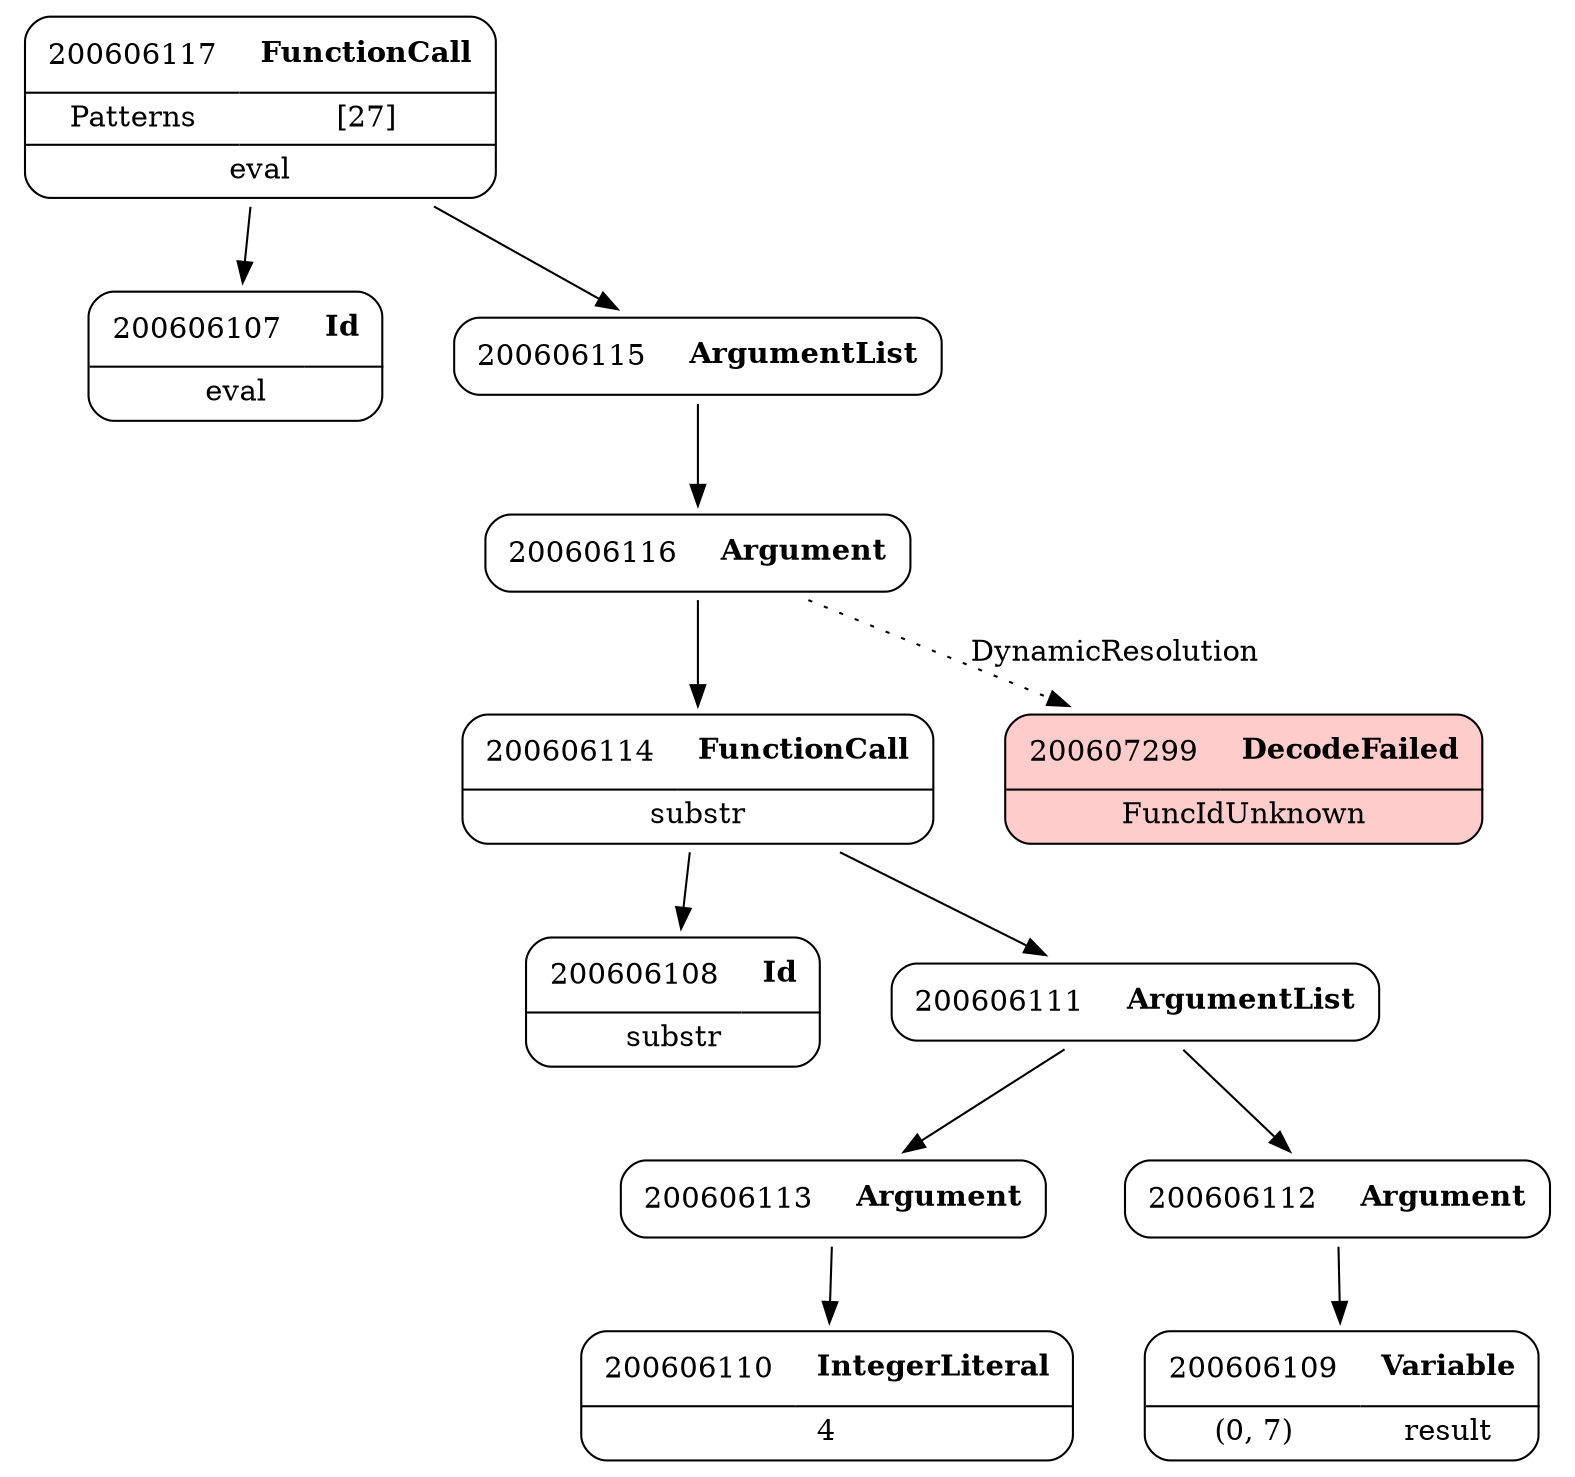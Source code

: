 digraph ast {
node [shape=none];
200606117 [label=<<TABLE border='1' cellspacing='0' cellpadding='10' style='rounded' ><TR><TD border='0'>200606117</TD><TD border='0'><B>FunctionCall</B></TD></TR><HR/><TR><TD border='0' cellpadding='5'>Patterns</TD><TD border='0' cellpadding='5'>[27]</TD></TR><HR/><TR><TD border='0' cellpadding='5' colspan='2'>eval</TD></TR></TABLE>>];
200606117 -> 200606107 [weight=2];
200606117 -> 200606115 [weight=2];
200606116 [label=<<TABLE border='1' cellspacing='0' cellpadding='10' style='rounded' ><TR><TD border='0'>200606116</TD><TD border='0'><B>Argument</B></TD></TR></TABLE>>];
200606116 -> 200606114 [weight=2];
200606116 -> 200607299 [style=dotted,label=DynamicResolution];
200606113 [label=<<TABLE border='1' cellspacing='0' cellpadding='10' style='rounded' ><TR><TD border='0'>200606113</TD><TD border='0'><B>Argument</B></TD></TR></TABLE>>];
200606113 -> 200606110 [weight=2];
200606112 [label=<<TABLE border='1' cellspacing='0' cellpadding='10' style='rounded' ><TR><TD border='0'>200606112</TD><TD border='0'><B>Argument</B></TD></TR></TABLE>>];
200606112 -> 200606109 [weight=2];
200606115 [label=<<TABLE border='1' cellspacing='0' cellpadding='10' style='rounded' ><TR><TD border='0'>200606115</TD><TD border='0'><B>ArgumentList</B></TD></TR></TABLE>>];
200606115 -> 200606116 [weight=2];
200607299 [label=<<TABLE border='1' cellspacing='0' cellpadding='10' style='rounded' bgcolor='#FFCCCC' ><TR><TD border='0'>200607299</TD><TD border='0'><B>DecodeFailed</B></TD></TR><HR/><TR><TD border='0' cellpadding='5' colspan='2'>FuncIdUnknown</TD></TR></TABLE>>];
200606114 [label=<<TABLE border='1' cellspacing='0' cellpadding='10' style='rounded' ><TR><TD border='0'>200606114</TD><TD border='0'><B>FunctionCall</B></TD></TR><HR/><TR><TD border='0' cellpadding='5' colspan='2'>substr</TD></TR></TABLE>>];
200606114 -> 200606108 [weight=2];
200606114 -> 200606111 [weight=2];
200606109 [label=<<TABLE border='1' cellspacing='0' cellpadding='10' style='rounded' ><TR><TD border='0'>200606109</TD><TD border='0'><B>Variable</B></TD></TR><HR/><TR><TD border='0' cellpadding='5'>(0, 7)</TD><TD border='0' cellpadding='5'>result</TD></TR></TABLE>>];
200606108 [label=<<TABLE border='1' cellspacing='0' cellpadding='10' style='rounded' ><TR><TD border='0'>200606108</TD><TD border='0'><B>Id</B></TD></TR><HR/><TR><TD border='0' cellpadding='5' colspan='2'>substr</TD></TR></TABLE>>];
200606111 [label=<<TABLE border='1' cellspacing='0' cellpadding='10' style='rounded' ><TR><TD border='0'>200606111</TD><TD border='0'><B>ArgumentList</B></TD></TR></TABLE>>];
200606111 -> 200606112 [weight=2];
200606111 -> 200606113 [weight=2];
200606110 [label=<<TABLE border='1' cellspacing='0' cellpadding='10' style='rounded' ><TR><TD border='0'>200606110</TD><TD border='0'><B>IntegerLiteral</B></TD></TR><HR/><TR><TD border='0' cellpadding='5' colspan='2'>4</TD></TR></TABLE>>];
200606107 [label=<<TABLE border='1' cellspacing='0' cellpadding='10' style='rounded' ><TR><TD border='0'>200606107</TD><TD border='0'><B>Id</B></TD></TR><HR/><TR><TD border='0' cellpadding='5' colspan='2'>eval</TD></TR></TABLE>>];
}
